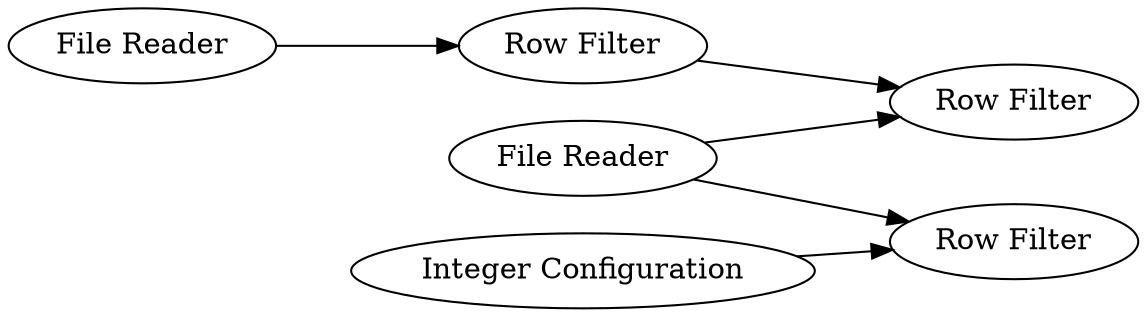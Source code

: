 digraph {
	1 [label="File Reader"]
	2 [label="Row Filter"]
	3 [label="File Reader"]
	4 [label="Row Filter"]
	5 [label="Integer Configuration"]
	6 [label="Row Filter"]
	1 -> 2
	2 -> 4
	3 -> 6
	3 -> 4
	5 -> 6
	rankdir=LR
}
